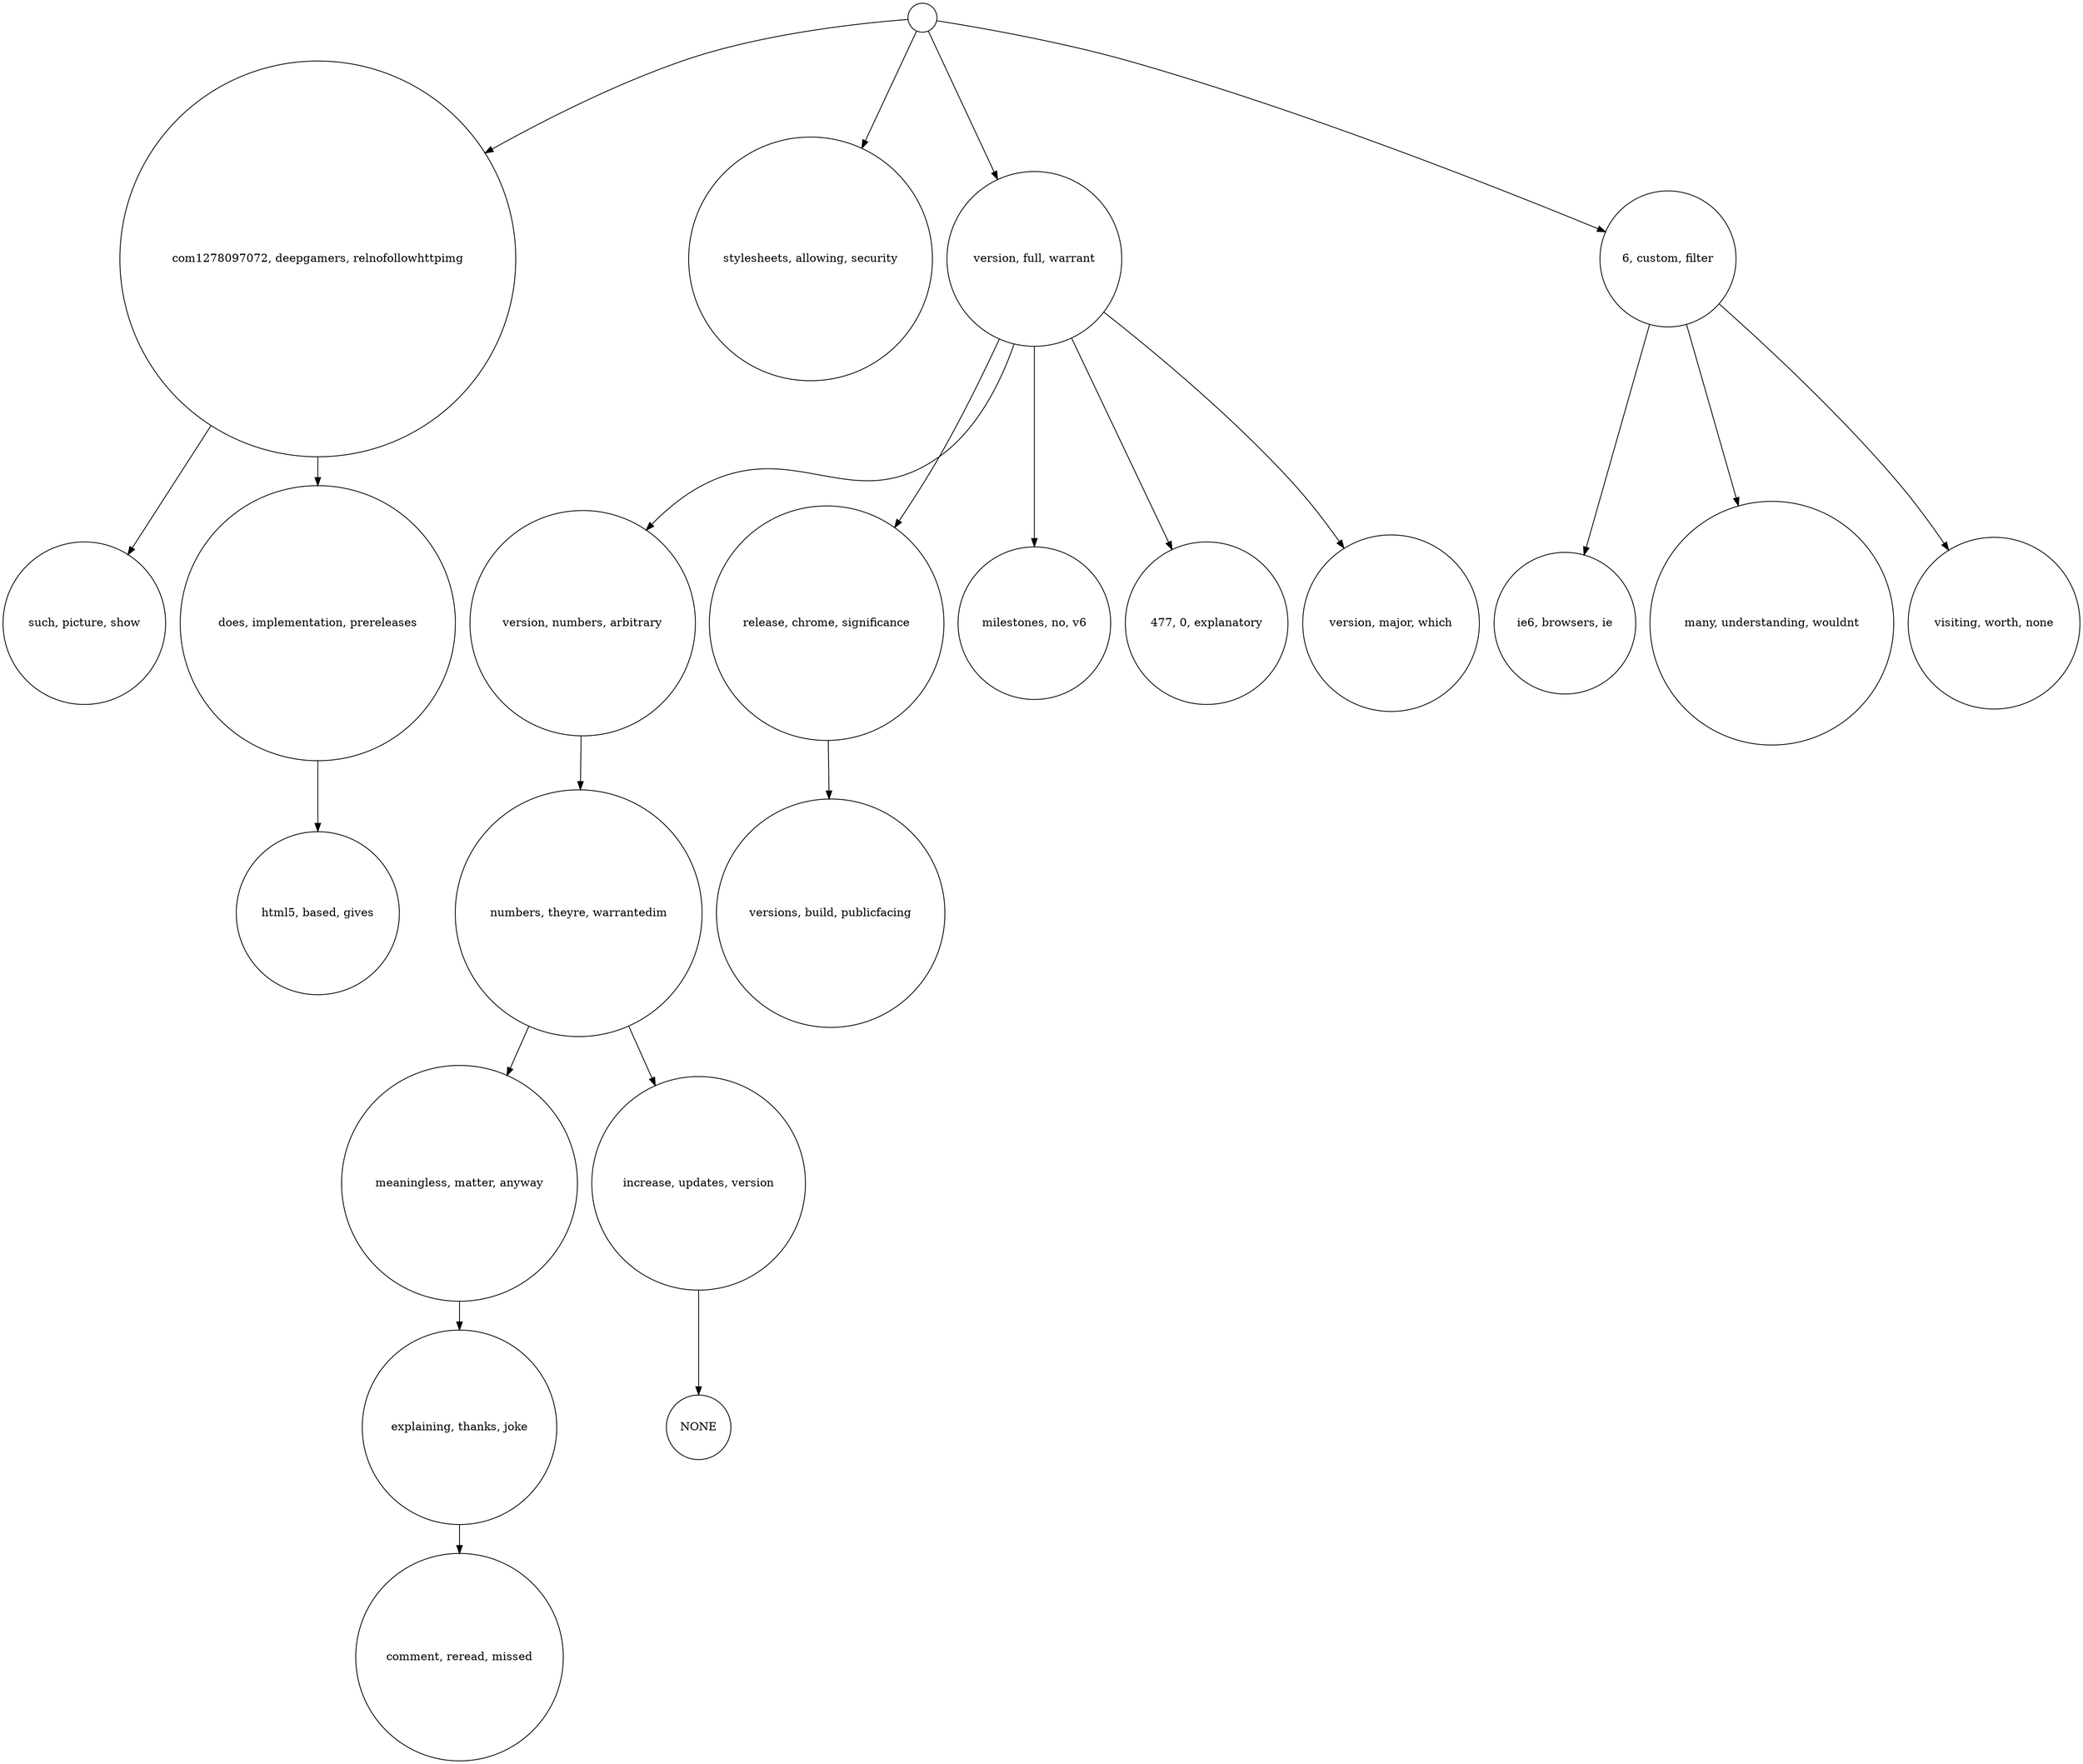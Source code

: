 digraph tree {
1491236[shape=circle, label="such, picture, show"]
1492779[shape=circle, label="html5, based, gives"]
1492223[shape=circle, label="does, implementation, prereleases"]
1491078[shape=circle, label="com1278097072, deepgamers, relnofollowhttpimg"]
1493147[shape=circle, label="stylesheets, allowing, security"]
1493055[shape=circle, label="comment, reread, missed"]
1492822[shape=circle, label="explaining, thanks, joke"]
1492361[shape=circle, label="meaningless, matter, anyway"]
1493832[shape=circle, label="NONE"]
1492595[shape=circle, label="increase, updates, version"]
1492186[shape=circle, label="numbers, theyre, warrantedim"]
1491323[shape=circle, label="version, numbers, arbitrary"]
1492574[shape=circle, label="versions, build, publicfacing"]
1491565[shape=circle, label="release, chrome, significance"]
1491343[shape=circle, label="milestones, no, v6"]
1491526[shape=circle, label="477, 0, explanatory"]
1492194[shape=circle, label="version, major, which"]
1491293[shape=circle, label="version, full, warrant"]
1493103[shape=circle, label="ie6, browsers, ie"]
1492996[shape=circle, label="many, understanding, wouldnt"]
1492464[shape=circle, label="visiting, worth, none"]
1491712[shape=circle, label="6, custom, filter"]
1490932[shape=circle, label=""]
1491078->1491236
1492223->1492779
1491078->1492223
1490932->1491078
1490932->1493147
1492822->1493055
1492361->1492822
1492186->1492361
1492595->1493832
1492186->1492595
1491323->1492186
1491293->1491323
1491565->1492574
1491293->1491565
1491293->1491343
1491293->1491526
1491293->1492194
1490932->1491293
1491712->1493103
1491712->1492996
1491712->1492464
1490932->1491712
}